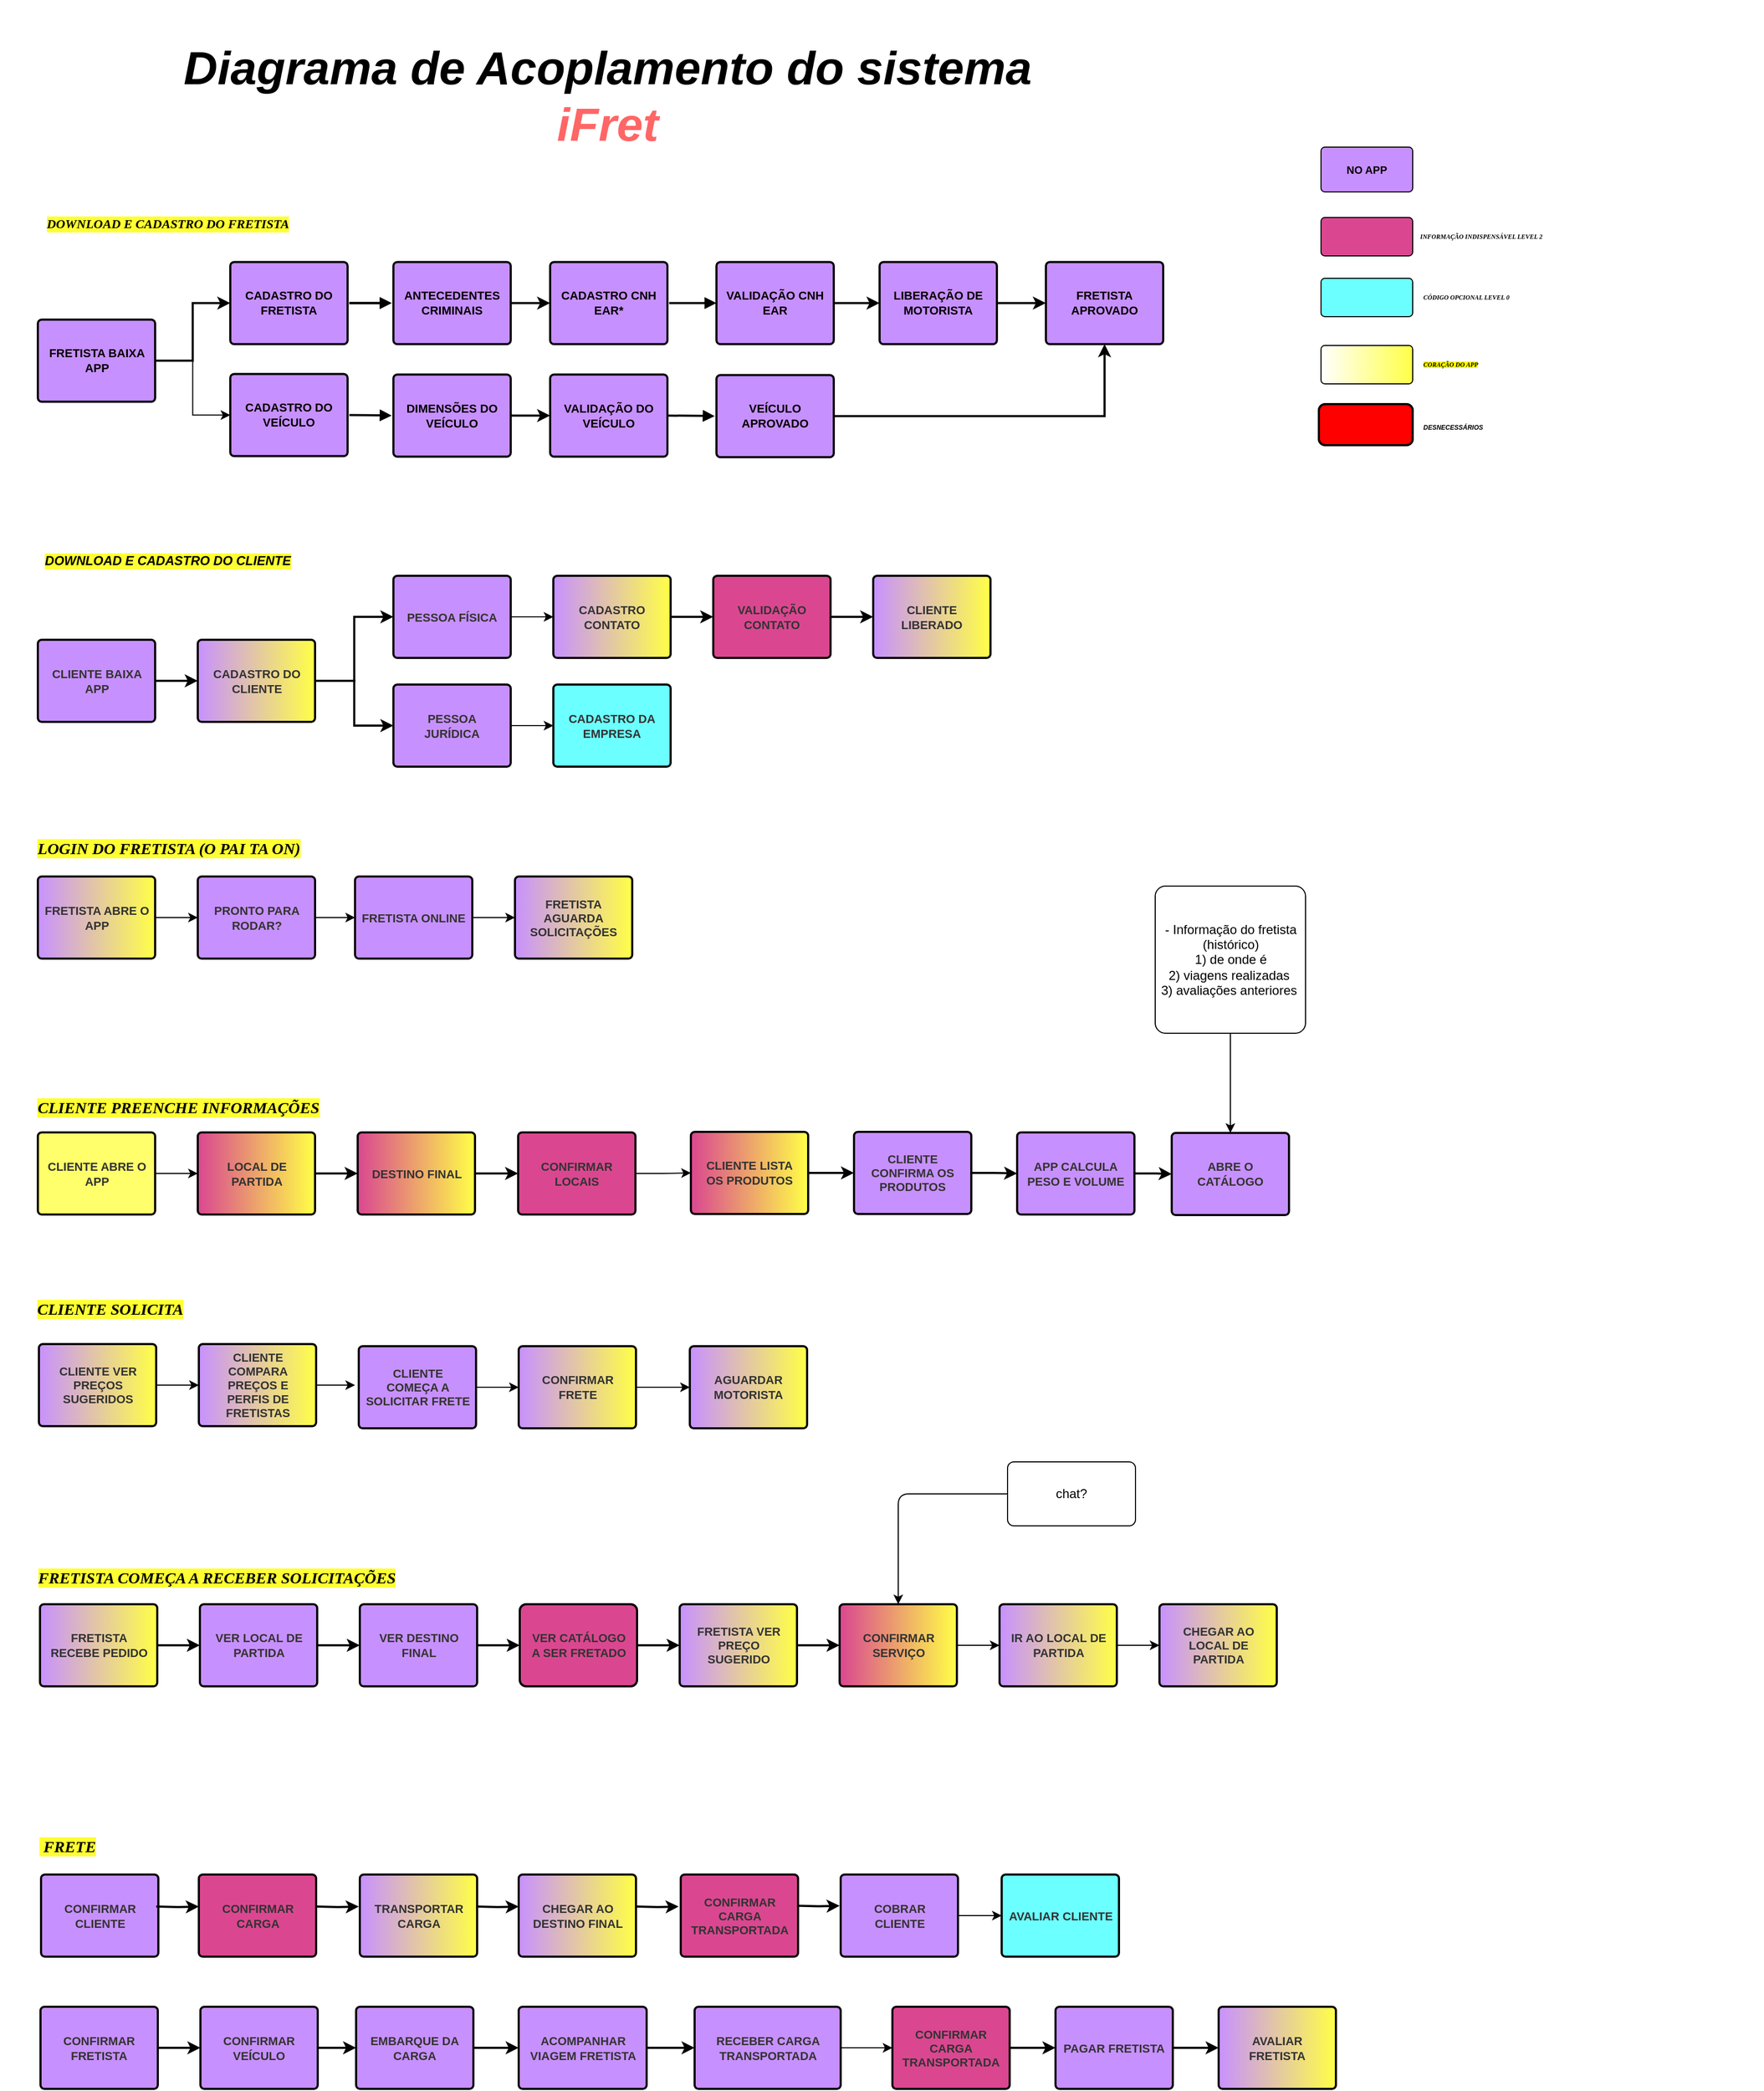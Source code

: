 <mxfile version="13.9.8" type="github">
  <diagram id="ZXrqioaMke-Y9P5PgKKp" name="Page-1">
    <mxGraphModel dx="738" dy="1536" grid="1" gridSize="9" guides="1" tooltips="1" connect="1" arrows="1" fold="1" page="1" pageScale="1" pageWidth="850" pageHeight="1100" background="none" math="0" shadow="0">
      <root>
        <mxCell id="0" />
        <mxCell id="1" parent="0" />
        <mxCell id="lydl9CK-ZkPdSqsnDGM0-2" value="&lt;font style=&quot;font-size: 44px&quot;&gt;&lt;span style=&quot;font-size: 44px&quot;&gt;Diagrama de Acoplamento do sistema &lt;br&gt;&lt;font color=&quot;#ff6666&quot;&gt;iFret&lt;/font&gt;&lt;/span&gt;&lt;/font&gt;" style="text;html=1;strokeColor=none;fillColor=none;align=center;verticalAlign=middle;whiteSpace=wrap;rounded=0;fontSize=44;fontStyle=3" parent="1" vertex="1">
          <mxGeometry x="195" y="-957" width="822" height="180" as="geometry" />
        </mxCell>
        <mxCell id="_9A46UjWHR56a_WUUn8J-1" value="" style="group" parent="1" vertex="1" connectable="0">
          <mxGeometry x="74" y="765" width="1233" height="227" as="geometry" />
        </mxCell>
        <UserObject label="CONFIRMAR CLIENTE" lucidchartObjectId="5~wK7thumvDX" id="q79SqbMXwKp4XREql4Sq-17">
          <mxCell style="html=1;whiteSpace=wrap;;whiteSpace=wrap;fontSize=11;fontColor=#333333;fontStyle=1;spacing=7;strokeOpacity=100;fillOpacity=72;absoluteArcSize=1;arcSize=7.2;fillColor=#B266FF;strokeWidth=2;align=center;rounded=1;" parent="_9A46UjWHR56a_WUUn8J-1" vertex="1" zOrder="64">
            <mxGeometry x="0.5" y="36" width="110" height="77" as="geometry" />
          </mxCell>
        </UserObject>
        <mxCell id="q79SqbMXwKp4XREql4Sq-18" style="edgeStyle=orthogonalEdgeStyle;orthogonalLoop=1;jettySize=auto;html=1;exitX=1;exitY=0.5;exitDx=0;exitDy=0;entryX=0;entryY=0.5;entryDx=0;entryDy=0;strokeWidth=2;fontSize=11;fillColor=#B266FF;curved=1;" parent="_9A46UjWHR56a_WUUn8J-1" edge="1">
          <mxGeometry relative="1" as="geometry">
            <mxPoint x="108.5" y="66.0" as="sourcePoint" />
            <mxPoint x="148.5" y="66.0" as="targetPoint" />
          </mxGeometry>
        </mxCell>
        <UserObject label="CONFIRMAR CARGA" lucidchartObjectId="5~wK7thumvDX" id="q79SqbMXwKp4XREql4Sq-19">
          <mxCell style="html=1;whiteSpace=wrap;;whiteSpace=wrap;fontSize=11;fontColor=#333333;fontStyle=1;spacing=7;strokeOpacity=100;fillOpacity=72;absoluteArcSize=1;arcSize=7.2;strokeWidth=2;align=center;rounded=1;fillColor=#CC0066;" parent="_9A46UjWHR56a_WUUn8J-1" vertex="1" zOrder="64">
            <mxGeometry x="148.5" y="36" width="110" height="77" as="geometry" />
          </mxCell>
        </UserObject>
        <mxCell id="q79SqbMXwKp4XREql4Sq-20" style="edgeStyle=orthogonalEdgeStyle;orthogonalLoop=1;jettySize=auto;html=1;exitX=1;exitY=0.5;exitDx=0;exitDy=0;entryX=0;entryY=0.5;entryDx=0;entryDy=0;strokeWidth=2;fontSize=11;fillColor=#B266FF;curved=1;" parent="_9A46UjWHR56a_WUUn8J-1" edge="1">
          <mxGeometry relative="1" as="geometry">
            <mxPoint x="258.5" y="66.0" as="sourcePoint" />
            <mxPoint x="298.5" y="66.0" as="targetPoint" />
          </mxGeometry>
        </mxCell>
        <UserObject label="TRANSPORTAR CARGA" lucidchartObjectId="5~wK7thumvDX" id="q79SqbMXwKp4XREql4Sq-21">
          <mxCell style="html=1;whiteSpace=wrap;;whiteSpace=wrap;fontSize=11;fontColor=#333333;fontStyle=1;spacing=7;strokeOpacity=100;fillOpacity=72;absoluteArcSize=1;arcSize=7.2;fillColor=#B266FF;strokeWidth=2;align=center;rounded=1;gradientDirection=east;gradientColor=#FFFF00;" parent="_9A46UjWHR56a_WUUn8J-1" vertex="1" zOrder="64">
            <mxGeometry x="299.5" y="36" width="110" height="77" as="geometry" />
          </mxCell>
        </UserObject>
        <mxCell id="q79SqbMXwKp4XREql4Sq-22" style="edgeStyle=orthogonalEdgeStyle;orthogonalLoop=1;jettySize=auto;html=1;exitX=1;exitY=0.5;exitDx=0;exitDy=0;entryX=0;entryY=0.5;entryDx=0;entryDy=0;strokeWidth=2;fontSize=11;fillColor=#B266FF;curved=1;" parent="_9A46UjWHR56a_WUUn8J-1" edge="1">
          <mxGeometry relative="1" as="geometry">
            <mxPoint x="408.5" y="66.0" as="sourcePoint" />
            <mxPoint x="448.5" y="66.0" as="targetPoint" />
          </mxGeometry>
        </mxCell>
        <UserObject label="CHEGAR AO DESTINO FINAL" lucidchartObjectId="5~wK7thumvDX" id="q79SqbMXwKp4XREql4Sq-23">
          <mxCell style="html=1;whiteSpace=wrap;;whiteSpace=wrap;fontSize=11;fontColor=#333333;fontStyle=1;spacing=7;strokeOpacity=100;fillOpacity=72;absoluteArcSize=1;arcSize=7.2;fillColor=#B266FF;strokeWidth=2;align=center;rounded=1;gradientDirection=east;gradientColor=#FFFF00;" parent="_9A46UjWHR56a_WUUn8J-1" vertex="1" zOrder="64">
            <mxGeometry x="448.5" y="36" width="110" height="77" as="geometry" />
          </mxCell>
        </UserObject>
        <mxCell id="q79SqbMXwKp4XREql4Sq-24" style="edgeStyle=orthogonalEdgeStyle;orthogonalLoop=1;jettySize=auto;html=1;exitX=1;exitY=0.5;exitDx=0;exitDy=0;entryX=0;entryY=0.5;entryDx=0;entryDy=0;strokeWidth=2;fontSize=11;fillColor=#B266FF;curved=1;" parent="_9A46UjWHR56a_WUUn8J-1" edge="1">
          <mxGeometry relative="1" as="geometry">
            <mxPoint x="558.5" y="66.0" as="sourcePoint" />
            <mxPoint x="598.5" y="66.0" as="targetPoint" />
          </mxGeometry>
        </mxCell>
        <UserObject label="CONFIRMAR CARGA TRANSPORTADA" lucidchartObjectId="5~wK7thumvDX" id="q79SqbMXwKp4XREql4Sq-25">
          <mxCell style="html=1;whiteSpace=wrap;;whiteSpace=wrap;fontSize=11;fontColor=#333333;fontStyle=1;spacing=7;strokeOpacity=100;fillOpacity=72;absoluteArcSize=1;arcSize=7.2;strokeWidth=2;align=center;rounded=1;fillColor=#CC0066;" parent="_9A46UjWHR56a_WUUn8J-1" vertex="1" zOrder="64">
            <mxGeometry x="600.5" y="36" width="110" height="77" as="geometry" />
          </mxCell>
        </UserObject>
        <mxCell id="LC3gS2kCTgs_xtCmDAWY-1" value="&lt;span&gt;&lt;font style=&quot;font-size: 15px&quot;&gt;&amp;nbsp;FRETE&lt;br&gt;&lt;/font&gt;&lt;/span&gt;" style="text;html=1;align=center;verticalAlign=middle;resizable=0;points=[];autosize=1;fontFamily=Times New Roman;fontStyle=3;labelBackgroundColor=#FFFF33;strokeWidth=2;" parent="_9A46UjWHR56a_WUUn8J-1" vertex="1">
          <mxGeometry x="-11" width="72" height="18" as="geometry" />
        </mxCell>
        <mxCell id="LC3gS2kCTgs_xtCmDAWY-2" style="edgeStyle=orthogonalEdgeStyle;orthogonalLoop=1;jettySize=auto;html=1;exitX=1;exitY=0.5;exitDx=0;exitDy=0;entryX=0;entryY=0.5;entryDx=0;entryDy=0;strokeWidth=2;fontSize=11;fillColor=#B266FF;curved=1;" parent="_9A46UjWHR56a_WUUn8J-1" edge="1">
          <mxGeometry relative="1" as="geometry">
            <mxPoint x="709.5" y="65.29" as="sourcePoint" />
            <mxPoint x="749.5" y="65.29" as="targetPoint" />
          </mxGeometry>
        </mxCell>
        <mxCell id="r3LLLDUIKtX1h_sw6sCI-16" style="edgeStyle=orthogonalEdgeStyle;rounded=0;orthogonalLoop=1;jettySize=auto;html=1;exitX=1;exitY=0.5;exitDx=0;exitDy=0;entryX=0;entryY=0.5;entryDx=0;entryDy=0;fontSize=11;" edge="1" parent="_9A46UjWHR56a_WUUn8J-1" source="LC3gS2kCTgs_xtCmDAWY-3" target="LC3gS2kCTgs_xtCmDAWY-18">
          <mxGeometry relative="1" as="geometry" />
        </mxCell>
        <UserObject label="COBRAR CLIENTE" lucidchartObjectId="5~wK7thumvDX" id="LC3gS2kCTgs_xtCmDAWY-3">
          <mxCell style="html=1;whiteSpace=wrap;;whiteSpace=wrap;fontSize=11;fontColor=#333333;fontStyle=1;spacing=7;strokeOpacity=100;fillOpacity=72;absoluteArcSize=1;arcSize=7.2;fillColor=#B266FF;strokeWidth=2;align=center;rounded=1;" parent="_9A46UjWHR56a_WUUn8J-1" vertex="1" zOrder="64">
            <mxGeometry x="750.5" y="36" width="110" height="77" as="geometry" />
          </mxCell>
        </UserObject>
        <UserObject label="CONFIRMAR VEÍCULO" lucidchartObjectId="d~wKO_Ew.pH2" id="LC3gS2kCTgs_xtCmDAWY-5">
          <mxCell style="html=1;whiteSpace=wrap;;whiteSpace=wrap;fontSize=11;fontColor=#333333;fontStyle=1;spacing=7;strokeOpacity=100;fillOpacity=72;absoluteArcSize=1;arcSize=7.2;fillColor=#B266FF;strokeWidth=2;rounded=1;" parent="_9A46UjWHR56a_WUUn8J-1" vertex="1" zOrder="61">
            <mxGeometry x="150" y="160" width="110" height="77" as="geometry" />
          </mxCell>
        </UserObject>
        <UserObject label="EMBARQUE DA CARGA" lucidchartObjectId="5~wK7thumvDX" id="LC3gS2kCTgs_xtCmDAWY-6">
          <mxCell style="html=1;whiteSpace=wrap;;whiteSpace=wrap;fontSize=11;fontColor=#333333;fontStyle=1;spacing=7;strokeOpacity=100;fillOpacity=72;absoluteArcSize=1;arcSize=7.2;fillColor=#B266FF;strokeWidth=2;rounded=1;" parent="_9A46UjWHR56a_WUUn8J-1" vertex="1" zOrder="64">
            <mxGeometry x="296" y="160" width="110" height="77" as="geometry" />
          </mxCell>
        </UserObject>
        <mxCell id="LC3gS2kCTgs_xtCmDAWY-4" style="edgeStyle=orthogonalEdgeStyle;orthogonalLoop=1;jettySize=auto;html=1;exitX=1;exitY=0.5;exitDx=0;exitDy=0;entryX=0;entryY=0.5;entryDx=0;entryDy=0;strokeWidth=2;fontSize=11;fillColor=#B266FF;curved=1;" parent="_9A46UjWHR56a_WUUn8J-1" source="LC3gS2kCTgs_xtCmDAWY-5" target="LC3gS2kCTgs_xtCmDAWY-6" edge="1">
          <mxGeometry relative="1" as="geometry" />
        </mxCell>
        <mxCell id="LC3gS2kCTgs_xtCmDAWY-7" style="edgeStyle=orthogonalEdgeStyle;orthogonalLoop=1;jettySize=auto;html=1;exitX=1;exitY=0.5;exitDx=0;exitDy=0;entryX=0;entryY=0.5;entryDx=0;entryDy=0;curved=1;strokeWidth=2;fontSize=11;" parent="_9A46UjWHR56a_WUUn8J-1" source="LC3gS2kCTgs_xtCmDAWY-8" target="LC3gS2kCTgs_xtCmDAWY-5" edge="1">
          <mxGeometry relative="1" as="geometry" />
        </mxCell>
        <UserObject label="CONFIRMAR FRETISTA" lucidchartObjectId="5~wK7thumvDX" id="LC3gS2kCTgs_xtCmDAWY-8">
          <mxCell style="html=1;whiteSpace=wrap;;whiteSpace=wrap;fontSize=11;fontColor=#333333;fontStyle=1;spacing=7;strokeOpacity=100;fillOpacity=72;absoluteArcSize=1;arcSize=7.2;fillColor=#B266FF;strokeWidth=2;rounded=1;gradientDirection=east;" parent="_9A46UjWHR56a_WUUn8J-1" vertex="1" zOrder="64">
            <mxGeometry y="160" width="110" height="77" as="geometry" />
          </mxCell>
        </UserObject>
        <UserObject label="ACOMPANHAR VIAGEM FRETISTA" lucidchartObjectId="d~wKO_Ew.pH2" id="LC3gS2kCTgs_xtCmDAWY-10">
          <mxCell style="html=1;whiteSpace=wrap;;whiteSpace=wrap;fontSize=11;fontColor=#333333;fontStyle=1;spacing=7;strokeOpacity=100;fillOpacity=72;absoluteArcSize=1;arcSize=7.2;fillColor=#B266FF;strokeWidth=2;rounded=1;" parent="_9A46UjWHR56a_WUUn8J-1" vertex="1" zOrder="61">
            <mxGeometry x="448.5" y="160" width="120" height="77" as="geometry" />
          </mxCell>
        </UserObject>
        <mxCell id="EiOqhJgpfhrRnLZbss4f-4" value="" style="edgeStyle=orthogonalEdgeStyle;rounded=0;orthogonalLoop=1;jettySize=auto;html=1;strokeColor=#000000;strokeWidth=2;fontSize=11;" parent="_9A46UjWHR56a_WUUn8J-1" source="LC3gS2kCTgs_xtCmDAWY-6" target="LC3gS2kCTgs_xtCmDAWY-10" edge="1">
          <mxGeometry relative="1" as="geometry" />
        </mxCell>
        <mxCell id="VlEH_Ozh7a5a1OLnvY-m-17" style="edgeStyle=orthogonalEdgeStyle;rounded=0;orthogonalLoop=1;jettySize=auto;html=1;entryX=0;entryY=0.5;entryDx=0;entryDy=0;fontSize=11;" parent="_9A46UjWHR56a_WUUn8J-1" source="LC3gS2kCTgs_xtCmDAWY-11" target="LC3gS2kCTgs_xtCmDAWY-19" edge="1">
          <mxGeometry relative="1" as="geometry" />
        </mxCell>
        <UserObject label="RECEBER CARGA TRANSPORTADA" lucidchartObjectId="5~wK7thumvDX" id="LC3gS2kCTgs_xtCmDAWY-11">
          <mxCell style="html=1;whiteSpace=wrap;;whiteSpace=wrap;fontSize=11;fontColor=#333333;fontStyle=1;spacing=7;strokeOpacity=100;fillOpacity=72;absoluteArcSize=1;arcSize=7.2;fillColor=#B266FF;strokeWidth=2;rounded=1;" parent="_9A46UjWHR56a_WUUn8J-1" vertex="1" zOrder="64">
            <mxGeometry x="613.5" y="160" width="137" height="77" as="geometry" />
          </mxCell>
        </UserObject>
        <mxCell id="LC3gS2kCTgs_xtCmDAWY-9" style="edgeStyle=orthogonalEdgeStyle;orthogonalLoop=1;jettySize=auto;html=1;exitX=1;exitY=0.5;exitDx=0;exitDy=0;entryX=0;entryY=0.5;entryDx=0;entryDy=0;strokeWidth=2;fontSize=11;fillColor=#B266FF;curved=1;" parent="_9A46UjWHR56a_WUUn8J-1" source="LC3gS2kCTgs_xtCmDAWY-10" target="LC3gS2kCTgs_xtCmDAWY-11" edge="1">
          <mxGeometry relative="1" as="geometry" />
        </mxCell>
        <UserObject label="PAGAR FRETISTA" lucidchartObjectId="5~wK7thumvDX" id="LC3gS2kCTgs_xtCmDAWY-14">
          <mxCell style="html=1;whiteSpace=wrap;;whiteSpace=wrap;fontSize=11;fontColor=#333333;fontStyle=1;spacing=7;strokeOpacity=100;fillOpacity=72;absoluteArcSize=1;arcSize=7.2;fillColor=#B266FF;strokeWidth=2;rounded=1;" parent="_9A46UjWHR56a_WUUn8J-1" vertex="1" zOrder="64">
            <mxGeometry x="952" y="160" width="110" height="77" as="geometry" />
          </mxCell>
        </UserObject>
        <mxCell id="LC3gS2kCTgs_xtCmDAWY-15" style="edgeStyle=orthogonalEdgeStyle;orthogonalLoop=1;jettySize=auto;html=1;exitX=1;exitY=0.5;exitDx=0;exitDy=0;entryX=0;entryY=0.5;entryDx=0;entryDy=0;strokeWidth=2;fontSize=11;fillColor=#B266FF;curved=1;" parent="_9A46UjWHR56a_WUUn8J-1" source="LC3gS2kCTgs_xtCmDAWY-14" target="LC3gS2kCTgs_xtCmDAWY-16" edge="1">
          <mxGeometry relative="1" as="geometry">
            <mxPoint x="1089.5" y="190" as="sourcePoint" />
          </mxGeometry>
        </mxCell>
        <UserObject label="AVALIAR FRETISTA" lucidchartObjectId="5~wK7thumvDX" id="LC3gS2kCTgs_xtCmDAWY-16">
          <mxCell style="html=1;whiteSpace=wrap;;whiteSpace=wrap;fontSize=11;fontColor=#333333;fontStyle=1;spacing=7;strokeOpacity=100;fillOpacity=72;absoluteArcSize=1;arcSize=7.2;fillColor=#B266FF;strokeWidth=2;rounded=1;gradientDirection=east;gradientColor=#FFFF00;" parent="_9A46UjWHR56a_WUUn8J-1" vertex="1" zOrder="64">
            <mxGeometry x="1105" y="160" width="110" height="77" as="geometry" />
          </mxCell>
        </UserObject>
        <UserObject label="AVALIAR CLIENTE" lucidchartObjectId="5~wK7thumvDX" id="LC3gS2kCTgs_xtCmDAWY-18">
          <mxCell style="html=1;whiteSpace=wrap;;whiteSpace=wrap;fontSize=11;fontColor=#333333;fontStyle=1;spacing=7;strokeOpacity=100;fillOpacity=72;absoluteArcSize=1;arcSize=7.2;strokeWidth=2;rounded=1;fillColor=#33FFFF;" parent="_9A46UjWHR56a_WUUn8J-1" vertex="1" zOrder="64">
            <mxGeometry x="901.5" y="36" width="110" height="77" as="geometry" />
          </mxCell>
        </UserObject>
        <UserObject label="CONFIRMAR CARGA TRANSPORTADA" lucidchartObjectId="5~wK7thumvDX" id="LC3gS2kCTgs_xtCmDAWY-19">
          <mxCell style="html=1;whiteSpace=wrap;;whiteSpace=wrap;fontSize=11;fontColor=#333333;fontStyle=1;spacing=7;strokeOpacity=100;fillOpacity=72;absoluteArcSize=1;arcSize=7.2;strokeWidth=2;align=center;rounded=1;fillColor=#CC0066;" parent="_9A46UjWHR56a_WUUn8J-1" vertex="1" zOrder="64">
            <mxGeometry x="799" y="160" width="110" height="77" as="geometry" />
          </mxCell>
        </UserObject>
        <mxCell id="LC3gS2kCTgs_xtCmDAWY-13" style="edgeStyle=orthogonalEdgeStyle;orthogonalLoop=1;jettySize=auto;html=1;exitX=1;exitY=0.5;exitDx=0;exitDy=0;entryX=0;entryY=0.5;entryDx=0;entryDy=0;strokeWidth=2;fontSize=11;fillColor=#B266FF;curved=1;" parent="_9A46UjWHR56a_WUUn8J-1" source="LC3gS2kCTgs_xtCmDAWY-19" target="LC3gS2kCTgs_xtCmDAWY-14" edge="1">
          <mxGeometry relative="1" as="geometry">
            <mxPoint x="755" y="190" as="sourcePoint" />
          </mxGeometry>
        </mxCell>
        <mxCell id="_9A46UjWHR56a_WUUn8J-2" value="" style="group;rounded=0;" parent="1" vertex="1" connectable="0">
          <mxGeometry x="73.5" y="414" width="1311.5" height="257" as="geometry" />
        </mxCell>
        <UserObject label="VER LOCAL DE PARTIDA" lucidchartObjectId="d~wKO_Ew.pH2" id="q79SqbMXwKp4XREql4Sq-6">
          <mxCell style="html=1;whiteSpace=wrap;;whiteSpace=wrap;fontSize=11;fontColor=#333333;fontStyle=1;spacing=7;strokeOpacity=100;fillOpacity=72;absoluteArcSize=1;arcSize=7.2;fillColor=#B266FF;strokeWidth=2;rounded=1;" parent="_9A46UjWHR56a_WUUn8J-2" vertex="1" zOrder="61">
            <mxGeometry x="150" y="133.5" width="110" height="77" as="geometry" />
          </mxCell>
        </UserObject>
        <UserObject label="VER DESTINO FINAL" lucidchartObjectId="5~wK7thumvDX" id="q79SqbMXwKp4XREql4Sq-8">
          <mxCell style="html=1;whiteSpace=wrap;;whiteSpace=wrap;fontSize=11;fontColor=#333333;fontStyle=1;spacing=7;strokeOpacity=100;fillOpacity=72;absoluteArcSize=1;arcSize=7.2;fillColor=#B266FF;strokeWidth=2;rounded=1;" parent="_9A46UjWHR56a_WUUn8J-2" vertex="1" zOrder="64">
            <mxGeometry x="300" y="133.5" width="110" height="77" as="geometry" />
          </mxCell>
        </UserObject>
        <mxCell id="q79SqbMXwKp4XREql4Sq-5" style="edgeStyle=orthogonalEdgeStyle;orthogonalLoop=1;jettySize=auto;html=1;exitX=1;exitY=0.5;exitDx=0;exitDy=0;entryX=0;entryY=0.5;entryDx=0;entryDy=0;strokeWidth=2;fontSize=11;fillColor=#B266FF;curved=1;" parent="_9A46UjWHR56a_WUUn8J-2" source="q79SqbMXwKp4XREql4Sq-6" target="q79SqbMXwKp4XREql4Sq-8" edge="1">
          <mxGeometry relative="1" as="geometry" />
        </mxCell>
        <UserObject label="FRETISTA VER PREÇO SUGERIDO" lucidchartObjectId="d~wKO_Ew.pH2" id="q79SqbMXwKp4XREql4Sq-10">
          <mxCell style="html=1;whiteSpace=wrap;;whiteSpace=wrap;fontSize=11;fontColor=#333333;fontStyle=1;spacing=7;strokeOpacity=100;fillOpacity=72;absoluteArcSize=1;arcSize=7.2;fillColor=#B266FF;strokeWidth=2;rounded=1;gradientDirection=east;gradientColor=#FFFF00;" parent="_9A46UjWHR56a_WUUn8J-2" vertex="1" zOrder="61">
            <mxGeometry x="600" y="133.5" width="110" height="77" as="geometry" />
          </mxCell>
        </UserObject>
        <mxCell id="r3LLLDUIKtX1h_sw6sCI-14" style="edgeStyle=orthogonalEdgeStyle;rounded=0;orthogonalLoop=1;jettySize=auto;html=1;exitX=1;exitY=0.5;exitDx=0;exitDy=0;entryX=0;entryY=0.5;entryDx=0;entryDy=0;fontSize=11;" edge="1" parent="_9A46UjWHR56a_WUUn8J-2" source="q79SqbMXwKp4XREql4Sq-11" target="q79SqbMXwKp4XREql4Sq-13">
          <mxGeometry relative="1" as="geometry" />
        </mxCell>
        <UserObject label="CONFIRMAR SERVIÇO" lucidchartObjectId="5~wK7thumvDX" id="q79SqbMXwKp4XREql4Sq-11">
          <mxCell style="html=1;whiteSpace=wrap;;whiteSpace=wrap;fontSize=11;fontColor=#333333;fontStyle=1;spacing=7;strokeOpacity=100;fillOpacity=72;absoluteArcSize=1;arcSize=7.2;strokeWidth=2;align=center;rounded=1;fillColor=#CC0066;gradientDirection=east;gradientColor=#FFFF00;" parent="_9A46UjWHR56a_WUUn8J-2" vertex="1" zOrder="64">
            <mxGeometry x="750" y="133.5" width="110" height="77" as="geometry" />
          </mxCell>
        </UserObject>
        <mxCell id="q79SqbMXwKp4XREql4Sq-9" style="edgeStyle=orthogonalEdgeStyle;orthogonalLoop=1;jettySize=auto;html=1;exitX=1;exitY=0.5;exitDx=0;exitDy=0;entryX=0;entryY=0.5;entryDx=0;entryDy=0;strokeWidth=2;fontSize=11;fillColor=#B266FF;curved=1;" parent="_9A46UjWHR56a_WUUn8J-2" source="q79SqbMXwKp4XREql4Sq-10" target="q79SqbMXwKp4XREql4Sq-11" edge="1">
          <mxGeometry relative="1" as="geometry" />
        </mxCell>
        <mxCell id="r3LLLDUIKtX1h_sw6sCI-15" style="edgeStyle=orthogonalEdgeStyle;rounded=0;orthogonalLoop=1;jettySize=auto;html=1;exitX=1;exitY=0.5;exitDx=0;exitDy=0;entryX=0;entryY=0.5;entryDx=0;entryDy=0;fontSize=11;" edge="1" parent="_9A46UjWHR56a_WUUn8J-2" source="q79SqbMXwKp4XREql4Sq-13" target="q79SqbMXwKp4XREql4Sq-46">
          <mxGeometry relative="1" as="geometry" />
        </mxCell>
        <UserObject label="IR AO LOCAL DE PARTIDA" lucidchartObjectId="5~wK7thumvDX" id="q79SqbMXwKp4XREql4Sq-13">
          <mxCell style="html=1;whiteSpace=wrap;;whiteSpace=wrap;fontSize=11;fontColor=#333333;fontStyle=1;spacing=7;strokeOpacity=100;fillOpacity=72;absoluteArcSize=1;arcSize=7.2;strokeWidth=2;align=center;rounded=1;fillColor=#B266FF;gradientDirection=east;gradientColor=#FFFF00;" parent="_9A46UjWHR56a_WUUn8J-2" vertex="1" zOrder="64">
            <mxGeometry x="900" y="133.5" width="110" height="77" as="geometry" />
          </mxCell>
        </UserObject>
        <mxCell id="q79SqbMXwKp4XREql4Sq-16" style="edgeStyle=orthogonalEdgeStyle;orthogonalLoop=1;jettySize=auto;html=1;exitX=1;exitY=0.5;exitDx=0;exitDy=0;entryX=0;entryY=0.5;entryDx=0;entryDy=0;curved=1;strokeWidth=2;fontSize=11;" parent="_9A46UjWHR56a_WUUn8J-2" source="q79SqbMXwKp4XREql4Sq-15" target="q79SqbMXwKp4XREql4Sq-6" edge="1">
          <mxGeometry relative="1" as="geometry" />
        </mxCell>
        <UserObject label="FRETISTA RECEBE PEDIDO" lucidchartObjectId="5~wK7thumvDX" id="q79SqbMXwKp4XREql4Sq-15">
          <mxCell style="html=1;whiteSpace=wrap;;whiteSpace=wrap;fontSize=11;fontColor=#333333;fontStyle=1;spacing=7;strokeOpacity=100;fillOpacity=72;absoluteArcSize=1;arcSize=7.2;fillColor=#B266FF;strokeWidth=2;rounded=1;gradientDirection=east;gradientColor=#FFFF00;" parent="_9A46UjWHR56a_WUUn8J-2" vertex="1" zOrder="64">
            <mxGeometry y="133.5" width="110" height="77" as="geometry" />
          </mxCell>
        </UserObject>
        <UserObject label="VER CATÁLOGO A SER FRETADO" lucidchartObjectId="d~wKO_Ew.pH2" id="q79SqbMXwKp4XREql4Sq-29">
          <mxCell style="html=1;whiteSpace=wrap;;whiteSpace=wrap;fontSize=11;fontColor=#333333;fontStyle=1;spacing=7;strokeOpacity=100;fillOpacity=72;absoluteArcSize=1;arcSize=12;strokeWidth=2;rounded=1;fillColor=#CC0066;" parent="_9A46UjWHR56a_WUUn8J-2" vertex="1" zOrder="61">
            <mxGeometry x="450" y="133.5" width="110" height="77" as="geometry" />
          </mxCell>
        </UserObject>
        <mxCell id="q79SqbMXwKp4XREql4Sq-7" style="edgeStyle=orthogonalEdgeStyle;orthogonalLoop=1;jettySize=auto;html=1;exitX=1;exitY=0.5;exitDx=0;exitDy=0;entryX=0;entryY=0.5;entryDx=0;entryDy=0;strokeWidth=2;fontSize=11;fillColor=#B266FF;curved=1;" parent="_9A46UjWHR56a_WUUn8J-2" source="q79SqbMXwKp4XREql4Sq-29" target="q79SqbMXwKp4XREql4Sq-10" edge="1">
          <mxGeometry relative="1" as="geometry" />
        </mxCell>
        <mxCell id="q79SqbMXwKp4XREql4Sq-30" style="edgeStyle=orthogonalEdgeStyle;orthogonalLoop=1;jettySize=auto;html=1;exitX=1;exitY=0.5;exitDx=0;exitDy=0;entryX=0;entryY=0.5;entryDx=0;entryDy=0;strokeWidth=2;fontSize=3;fillColor=#B266FF;curved=1;" parent="_9A46UjWHR56a_WUUn8J-2" source="q79SqbMXwKp4XREql4Sq-8" target="q79SqbMXwKp4XREql4Sq-29" edge="1">
          <mxGeometry relative="1" as="geometry">
            <mxPoint x="410" y="163.5" as="sourcePoint" />
            <mxPoint x="600" y="163.5" as="targetPoint" />
          </mxGeometry>
        </mxCell>
        <UserObject label="CHEGAR AO LOCAL DE PARTIDA" lucidchartObjectId="5~wK7thumvDX" id="q79SqbMXwKp4XREql4Sq-46">
          <mxCell style="html=1;whiteSpace=wrap;;whiteSpace=wrap;fontSize=11;fontColor=#333333;fontStyle=1;spacing=7;strokeOpacity=100;fillOpacity=72;absoluteArcSize=1;arcSize=7.2;strokeWidth=2;align=center;rounded=1;fillColor=#B266FF;gradientDirection=east;gradientColor=#FFFF00;" parent="_9A46UjWHR56a_WUUn8J-2" vertex="1" zOrder="64">
            <mxGeometry x="1050" y="133.5" width="110" height="77" as="geometry" />
          </mxCell>
        </UserObject>
        <mxCell id="VlEH_Ozh7a5a1OLnvY-m-8" value="&lt;span style=&quot;font-size: 15px&quot;&gt;FRETISTA COMEÇA A RECEBER SOLICITAÇÕES&lt;/span&gt;" style="text;html=1;align=center;verticalAlign=middle;resizable=0;points=[];autosize=1;fontFamily=Times New Roman;fontStyle=3;labelBackgroundColor=#FFFF33;strokeWidth=2;" parent="_9A46UjWHR56a_WUUn8J-2" vertex="1">
          <mxGeometry x="-10.5" y="99" width="351" height="18" as="geometry" />
        </mxCell>
        <mxCell id="5zUM4UfGwmeXMXti6Oat-2" style="edgeStyle=orthogonalEdgeStyle;rounded=1;orthogonalLoop=1;jettySize=auto;html=1;exitX=0;exitY=0.5;exitDx=0;exitDy=0;entryX=0.5;entryY=0;entryDx=0;entryDy=0;" parent="_9A46UjWHR56a_WUUn8J-2" source="5zUM4UfGwmeXMXti6Oat-1" target="q79SqbMXwKp4XREql4Sq-11" edge="1">
          <mxGeometry relative="1" as="geometry" />
        </mxCell>
        <mxCell id="5zUM4UfGwmeXMXti6Oat-1" value="chat?" style="rounded=1;whiteSpace=wrap;html=1;arcSize=10;" parent="_9A46UjWHR56a_WUUn8J-2" vertex="1">
          <mxGeometry x="907.5" width="120" height="60" as="geometry" />
        </mxCell>
        <mxCell id="_9A46UjWHR56a_WUUn8J-3" value="" style="group" parent="1" vertex="1" connectable="0">
          <mxGeometry x="71.5" y="-75" width="1014.5" height="248" as="geometry" />
        </mxCell>
        <mxCell id="VlEH_Ozh7a5a1OLnvY-m-6" style="edgeStyle=orthogonalEdgeStyle;rounded=0;orthogonalLoop=1;jettySize=auto;html=1;exitX=1;exitY=0.5;exitDx=0;exitDy=0;entryX=0;entryY=0.5;entryDx=0;entryDy=0;fontSize=11;" parent="_9A46UjWHR56a_WUUn8J-3" source="2FagUGivekg9gJh4EhXs-40" target="2FagUGivekg9gJh4EhXs-68" edge="1">
          <mxGeometry relative="1" as="geometry" />
        </mxCell>
        <UserObject label="CLIENTE ABRE O APP" lucidchartObjectId="d~wKO_Ew.pH2" id="2FagUGivekg9gJh4EhXs-40">
          <mxCell style="html=1;whiteSpace=wrap;;whiteSpace=wrap;fontSize=11;fontColor=#333333;fontStyle=1;spacing=7;strokeOpacity=100;fillOpacity=72;absoluteArcSize=1;arcSize=7.2;strokeWidth=2;rounded=1;gradientDirection=east;fillColor=#FFFF33;" parent="_9A46UjWHR56a_WUUn8J-3" vertex="1" zOrder="61">
            <mxGeometry y="180" width="110" height="77" as="geometry" />
          </mxCell>
        </UserObject>
        <UserObject label="ABRE O CATÁLOGO" lucidchartObjectId="5~wK7thumvDX" id="2FagUGivekg9gJh4EhXs-42">
          <mxCell style="html=1;whiteSpace=wrap;;whiteSpace=wrap;fontSize=11;fontColor=#333333;fontStyle=1;spacing=7;strokeOpacity=100;fillOpacity=72;absoluteArcSize=1;arcSize=7.2;fillColor=#B266FF;strokeWidth=2;rounded=1;" parent="_9A46UjWHR56a_WUUn8J-3" vertex="1" zOrder="64">
            <mxGeometry x="1063.5" y="180.5" width="110" height="77" as="geometry" />
          </mxCell>
        </UserObject>
        <UserObject label="CLIENTE LISTA OS PRODUTOS" lucidchartObjectId="d~wKO_Ew.pH2" id="2FagUGivekg9gJh4EhXs-44">
          <mxCell style="html=1;whiteSpace=wrap;;whiteSpace=wrap;fontSize=11;fontColor=#333333;fontStyle=1;spacing=7;strokeOpacity=100;fillOpacity=72;absoluteArcSize=1;arcSize=7.2;strokeWidth=2;rounded=1;fillColor=#CC0066;gradientDirection=east;gradientColor=#FFFF00;" parent="_9A46UjWHR56a_WUUn8J-3" vertex="1" zOrder="61">
            <mxGeometry x="612.5" y="179.5" width="110" height="77" as="geometry" />
          </mxCell>
        </UserObject>
        <UserObject label="&lt;span style=&quot;font-size: 11px;&quot;&gt;CLIENTE CONFIRMA OS PRODUTOS&lt;/span&gt;" lucidchartObjectId="5~wK7thumvDX" id="lydl9CK-ZkPdSqsnDGM0-40">
          <mxCell style="html=1;whiteSpace=wrap;;whiteSpace=wrap;fontSize=11;fontColor=#333333;fontStyle=1;spacing=7;strokeOpacity=100;fillOpacity=72;absoluteArcSize=1;arcSize=7.2;fillColor=#B266FF;strokeWidth=2;rounded=1;" parent="_9A46UjWHR56a_WUUn8J-3" vertex="1" zOrder="64">
            <mxGeometry x="765.5" y="179.5" width="110" height="77" as="geometry" />
          </mxCell>
        </UserObject>
        <mxCell id="lydl9CK-ZkPdSqsnDGM0-43" style="edgeStyle=orthogonalEdgeStyle;rounded=0;orthogonalLoop=1;jettySize=auto;html=1;entryX=0;entryY=0.5;entryDx=0;entryDy=0;strokeWidth=2;fontSize=11;" parent="_9A46UjWHR56a_WUUn8J-3" source="2FagUGivekg9gJh4EhXs-44" target="lydl9CK-ZkPdSqsnDGM0-40" edge="1">
          <mxGeometry relative="1" as="geometry" />
        </mxCell>
        <mxCell id="lydl9CK-ZkPdSqsnDGM0-45" style="edgeStyle=orthogonalEdgeStyle;rounded=0;orthogonalLoop=1;jettySize=auto;html=1;entryX=0;entryY=0.5;entryDx=0;entryDy=0;strokeWidth=2;fontSize=11;" parent="_9A46UjWHR56a_WUUn8J-3" source="lydl9CK-ZkPdSqsnDGM0-41" target="2FagUGivekg9gJh4EhXs-42" edge="1">
          <mxGeometry relative="1" as="geometry" />
        </mxCell>
        <UserObject label="APP CALCULA PESO E VOLUME" lucidchartObjectId="5~wK7thumvDX" id="lydl9CK-ZkPdSqsnDGM0-41">
          <mxCell style="html=1;whiteSpace=wrap;;whiteSpace=wrap;fontSize=11;fontColor=#333333;fontStyle=1;spacing=7;strokeOpacity=100;fillOpacity=72;absoluteArcSize=1;arcSize=7.2;fillColor=#B266FF;strokeWidth=2;rounded=1;" parent="_9A46UjWHR56a_WUUn8J-3" vertex="1" zOrder="64">
            <mxGeometry x="918.5" y="180" width="110" height="77" as="geometry" />
          </mxCell>
        </UserObject>
        <mxCell id="lydl9CK-ZkPdSqsnDGM0-44" style="edgeStyle=orthogonalEdgeStyle;rounded=0;orthogonalLoop=1;jettySize=auto;html=1;entryX=0;entryY=0.5;entryDx=0;entryDy=0;strokeWidth=2;fontSize=11;" parent="_9A46UjWHR56a_WUUn8J-3" source="lydl9CK-ZkPdSqsnDGM0-40" target="lydl9CK-ZkPdSqsnDGM0-41" edge="1">
          <mxGeometry relative="1" as="geometry" />
        </mxCell>
        <mxCell id="VlEH_Ozh7a5a1OLnvY-m-3" value="&lt;span style=&quot;font-size: 15px&quot;&gt;CLIENTE PREENCHE INFORMAÇÕES&lt;/span&gt;" style="text;html=1;align=center;verticalAlign=middle;resizable=0;points=[];autosize=1;fontFamily=Times New Roman;fontStyle=3;labelBackgroundColor=#FFFF33;strokeWidth=2;" parent="_9A46UjWHR56a_WUUn8J-3" vertex="1">
          <mxGeometry x="-8.5" y="147" width="279" height="18" as="geometry" />
        </mxCell>
        <UserObject label="LOCAL DE PARTIDA" lucidchartObjectId="d~wKO_Ew.pH2" id="2FagUGivekg9gJh4EhXs-68">
          <mxCell style="html=1;whiteSpace=wrap;;whiteSpace=wrap;fontSize=11;fontColor=#333333;fontStyle=1;spacing=7;strokeOpacity=100;fillOpacity=72;absoluteArcSize=1;arcSize=7.2;strokeWidth=2;rounded=1;fillColor=#CC0066;gradientDirection=east;gradientColor=#FFFF00;" parent="_9A46UjWHR56a_WUUn8J-3" vertex="1" zOrder="61">
            <mxGeometry x="150" y="180" width="110" height="77" as="geometry" />
          </mxCell>
        </UserObject>
        <UserObject label="DESTINO FINAL" lucidchartObjectId="5~wK7thumvDX" id="2FagUGivekg9gJh4EhXs-70">
          <mxCell style="html=1;whiteSpace=wrap;;whiteSpace=wrap;fontSize=11;fontColor=#333333;fontStyle=1;spacing=7;strokeOpacity=100;fillOpacity=72;absoluteArcSize=1;arcSize=7.2;strokeWidth=2;rounded=1;fillColor=#CC0066;gradientDirection=east;gradientColor=#FFFF00;" parent="_9A46UjWHR56a_WUUn8J-3" vertex="1" zOrder="64">
            <mxGeometry x="300" y="180" width="110" height="77" as="geometry" />
          </mxCell>
        </UserObject>
        <mxCell id="2FagUGivekg9gJh4EhXs-67" style="edgeStyle=orthogonalEdgeStyle;orthogonalLoop=1;jettySize=auto;html=1;exitX=1;exitY=0.5;exitDx=0;exitDy=0;entryX=0;entryY=0.5;entryDx=0;entryDy=0;strokeWidth=2;fontSize=11;fillColor=#B266FF;curved=1;" parent="_9A46UjWHR56a_WUUn8J-3" source="2FagUGivekg9gJh4EhXs-68" target="2FagUGivekg9gJh4EhXs-70" edge="1">
          <mxGeometry relative="1" as="geometry" />
        </mxCell>
        <mxCell id="VlEH_Ozh7a5a1OLnvY-m-7" style="edgeStyle=orthogonalEdgeStyle;rounded=0;orthogonalLoop=1;jettySize=auto;html=1;exitX=1;exitY=0.5;exitDx=0;exitDy=0;entryX=0;entryY=0.5;entryDx=0;entryDy=0;fontSize=11;" parent="_9A46UjWHR56a_WUUn8J-3" source="q79SqbMXwKp4XREql4Sq-31" target="2FagUGivekg9gJh4EhXs-44" edge="1">
          <mxGeometry relative="1" as="geometry" />
        </mxCell>
        <UserObject label="CONFIRMAR LOCAIS" lucidchartObjectId="d~wKO_Ew.pH2" id="q79SqbMXwKp4XREql4Sq-31">
          <mxCell style="html=1;whiteSpace=wrap;;whiteSpace=wrap;fontSize=11;fontColor=#333333;fontStyle=1;spacing=7;strokeOpacity=100;fillOpacity=72;absoluteArcSize=1;arcSize=7.2;strokeWidth=2;rounded=1;fillColor=#CC0066;" parent="_9A46UjWHR56a_WUUn8J-3" vertex="1" zOrder="61">
            <mxGeometry x="450.5" y="180" width="110" height="77" as="geometry" />
          </mxCell>
        </UserObject>
        <mxCell id="q79SqbMXwKp4XREql4Sq-32" style="edgeStyle=orthogonalEdgeStyle;orthogonalLoop=1;jettySize=auto;html=1;exitX=1;exitY=0.5;exitDx=0;exitDy=0;entryX=0;entryY=0.5;entryDx=0;entryDy=0;strokeWidth=2;fontSize=11;fillColor=#B266FF;curved=1;" parent="_9A46UjWHR56a_WUUn8J-3" source="2FagUGivekg9gJh4EhXs-70" target="q79SqbMXwKp4XREql4Sq-31" edge="1">
          <mxGeometry relative="1" as="geometry">
            <mxPoint x="410" y="210.0" as="sourcePoint" />
            <mxPoint x="600" y="210.0" as="targetPoint" />
          </mxGeometry>
        </mxCell>
        <mxCell id="_9A46UjWHR56a_WUUn8J-4" value="" style="group" parent="1" vertex="1" connectable="0">
          <mxGeometry x="71.5" y="-468" width="893.5" height="213" as="geometry" />
        </mxCell>
        <UserObject label="CLIENTE BAIXA APP" lucidchartObjectId="qwwKvEui36Ie" id="rHKmbyzbA7fJzTo6jydG-36">
          <mxCell style="html=1;whiteSpace=wrap;;whiteSpace=wrap;fontSize=11;fontColor=#333333;fontStyle=1;spacing=7;strokeOpacity=100;fillOpacity=72;absoluteArcSize=1;arcSize=7.2;fillColor=#B266FF;strokeWidth=2;rounded=1;" parent="_9A46UjWHR56a_WUUn8J-4" vertex="1" zOrder="42">
            <mxGeometry y="111" width="110" height="77" as="geometry" />
          </mxCell>
        </UserObject>
        <UserObject label="CADASTRO DO CLIENTE" lucidchartObjectId="_xwKCs6uE0Kd" id="rHKmbyzbA7fJzTo6jydG-37">
          <mxCell style="html=1;whiteSpace=wrap;;whiteSpace=wrap;fontSize=11;fontColor=#333333;fontStyle=1;spacing=7;strokeOpacity=100;fillOpacity=72;absoluteArcSize=1;arcSize=7.2;fillColor=#B266FF;strokeWidth=2;rounded=1;gradientDirection=east;gradientColor=#FFFF00;" parent="_9A46UjWHR56a_WUUn8J-4" vertex="1" zOrder="43">
            <mxGeometry x="150" y="111" width="110" height="77" as="geometry" />
          </mxCell>
        </UserObject>
        <mxCell id="2FagUGivekg9gJh4EhXs-15" style="edgeStyle=orthogonalEdgeStyle;orthogonalLoop=1;jettySize=auto;html=1;exitX=1;exitY=0.5;exitDx=0;exitDy=0;entryX=0;entryY=0.5;entryDx=0;entryDy=0;strokeWidth=2;fontSize=11;fillColor=#B266FF;curved=1;" parent="_9A46UjWHR56a_WUUn8J-4" source="rHKmbyzbA7fJzTo6jydG-36" target="rHKmbyzbA7fJzTo6jydG-37" edge="1">
          <mxGeometry relative="1" as="geometry" />
        </mxCell>
        <mxCell id="r3LLLDUIKtX1h_sw6sCI-1" style="edgeStyle=orthogonalEdgeStyle;rounded=0;orthogonalLoop=1;jettySize=auto;html=1;exitX=1;exitY=0.5;exitDx=0;exitDy=0;entryX=0;entryY=0.5;entryDx=0;entryDy=0;fontSize=11;" edge="1" parent="_9A46UjWHR56a_WUUn8J-4" source="rHKmbyzbA7fJzTo6jydG-39" target="rHKmbyzbA7fJzTo6jydG-46">
          <mxGeometry relative="1" as="geometry" />
        </mxCell>
        <UserObject label="PESSOA FÍSICA" lucidchartObjectId="wFwKYs23ZUC." id="rHKmbyzbA7fJzTo6jydG-39">
          <mxCell style="html=1;whiteSpace=wrap;;whiteSpace=wrap;fontSize=11;fontColor=#333333;fontStyle=1;spacing=7;strokeOpacity=100;fillOpacity=72;absoluteArcSize=1;arcSize=7.2;fillColor=#B266FF;strokeWidth=2;rounded=1;" parent="_9A46UjWHR56a_WUUn8J-4" vertex="1" zOrder="45">
            <mxGeometry x="333.5" y="51" width="110" height="77" as="geometry" />
          </mxCell>
        </UserObject>
        <mxCell id="lydl9CK-ZkPdSqsnDGM0-29" style="edgeStyle=orthogonalEdgeStyle;rounded=0;orthogonalLoop=1;jettySize=auto;html=1;entryX=0;entryY=0.5;entryDx=0;entryDy=0;strokeWidth=2;fontSize=6;" parent="_9A46UjWHR56a_WUUn8J-4" source="rHKmbyzbA7fJzTo6jydG-37" target="rHKmbyzbA7fJzTo6jydG-39" edge="1">
          <mxGeometry relative="1" as="geometry" />
        </mxCell>
        <mxCell id="r3LLLDUIKtX1h_sw6sCI-2" style="edgeStyle=orthogonalEdgeStyle;rounded=0;orthogonalLoop=1;jettySize=auto;html=1;exitX=1;exitY=0.5;exitDx=0;exitDy=0;entryX=0;entryY=0.5;entryDx=0;entryDy=0;fontSize=11;" edge="1" parent="_9A46UjWHR56a_WUUn8J-4" source="rHKmbyzbA7fJzTo6jydG-41" target="rHKmbyzbA7fJzTo6jydG-43">
          <mxGeometry relative="1" as="geometry" />
        </mxCell>
        <UserObject label="PESSOA JURÍDICA" lucidchartObjectId="mGwK18Nxyq3v" id="rHKmbyzbA7fJzTo6jydG-41">
          <mxCell style="html=1;whiteSpace=wrap;;whiteSpace=wrap;fontSize=11;fontColor=#333333;fontStyle=1;spacing=7;strokeOpacity=100;fillOpacity=72;absoluteArcSize=1;arcSize=7.2;strokeWidth=2;fillColor=#B266FF;rounded=1;" parent="_9A46UjWHR56a_WUUn8J-4" vertex="1" zOrder="47">
            <mxGeometry x="333.5" y="153" width="110" height="77" as="geometry" />
          </mxCell>
        </UserObject>
        <mxCell id="lydl9CK-ZkPdSqsnDGM0-30" style="edgeStyle=orthogonalEdgeStyle;rounded=0;orthogonalLoop=1;jettySize=auto;html=1;entryX=0;entryY=0.5;entryDx=0;entryDy=0;strokeWidth=2;fontSize=6;" parent="_9A46UjWHR56a_WUUn8J-4" source="rHKmbyzbA7fJzTo6jydG-37" target="rHKmbyzbA7fJzTo6jydG-41" edge="1">
          <mxGeometry relative="1" as="geometry" />
        </mxCell>
        <UserObject label="CADASTRO DA EMPRESA" lucidchartObjectId="1IwKV0UA8O5d" id="rHKmbyzbA7fJzTo6jydG-43">
          <mxCell style="html=1;whiteSpace=wrap;;whiteSpace=wrap;fontSize=11;fontColor=#333333;fontStyle=1;spacing=7;strokeOpacity=100;fillOpacity=72;absoluteArcSize=1;arcSize=7.2;strokeWidth=2;perimeterSpacing=0;fillColor=#33FFFF;rounded=1;" parent="_9A46UjWHR56a_WUUn8J-4" vertex="1" zOrder="49">
            <mxGeometry x="483.5" y="153" width="110" height="77" as="geometry" />
          </mxCell>
        </UserObject>
        <UserObject label="CADASTRO CONTATO" lucidchartObjectId="MMwKKoUnffHt" id="rHKmbyzbA7fJzTo6jydG-46">
          <mxCell style="html=1;whiteSpace=wrap;;whiteSpace=wrap;fontSize=11;fontColor=#333333;fontStyle=1;spacing=7;strokeOpacity=100;fillOpacity=72;absoluteArcSize=1;arcSize=7.2;fillColor=#B266FF;strokeWidth=2;rounded=1;gradientDirection=east;gradientColor=#FFFF00;" parent="_9A46UjWHR56a_WUUn8J-4" vertex="1" zOrder="52">
            <mxGeometry x="483.5" y="51" width="110" height="77" as="geometry" />
          </mxCell>
        </UserObject>
        <UserObject label="VALIDAÇÃO CONTATO" lucidchartObjectId="BZwKjjh-pMPV" id="rHKmbyzbA7fJzTo6jydG-50">
          <mxCell style="html=1;whiteSpace=wrap;;whiteSpace=wrap;fontSize=11;fontColor=#333333;fontStyle=1;spacing=7;strokeOpacity=100;fillOpacity=72;absoluteArcSize=1;arcSize=7.2;strokeWidth=2;rounded=1;fillColor=#CC0066;" parent="_9A46UjWHR56a_WUUn8J-4" vertex="1" zOrder="56">
            <mxGeometry x="633.5" y="51" width="110" height="77" as="geometry" />
          </mxCell>
        </UserObject>
        <mxCell id="2FagUGivekg9gJh4EhXs-17" style="edgeStyle=orthogonalEdgeStyle;orthogonalLoop=1;jettySize=auto;html=1;exitX=1;exitY=0.5;exitDx=0;exitDy=0;entryX=0;entryY=0.5;entryDx=0;entryDy=0;strokeWidth=2;fontSize=11;fillColor=#B266FF;curved=1;" parent="_9A46UjWHR56a_WUUn8J-4" source="rHKmbyzbA7fJzTo6jydG-46" target="rHKmbyzbA7fJzTo6jydG-50" edge="1">
          <mxGeometry relative="1" as="geometry" />
        </mxCell>
        <UserObject label="CLIENTE LIBERADO" lucidchartObjectId="N0wKYOwpYnif" id="rHKmbyzbA7fJzTo6jydG-52">
          <mxCell style="html=1;whiteSpace=wrap;;whiteSpace=wrap;fontSize=11;fontColor=#333333;fontStyle=1;spacing=7;strokeOpacity=100;fillOpacity=72;absoluteArcSize=1;arcSize=7.2;strokeWidth=2;fillColor=#B266FF;rounded=1;gradientDirection=east;gradientColor=#FFFF00;" parent="_9A46UjWHR56a_WUUn8J-4" vertex="1" zOrder="58">
            <mxGeometry x="783.5" y="51" width="110" height="77" as="geometry" />
          </mxCell>
        </UserObject>
        <mxCell id="2FagUGivekg9gJh4EhXs-18" style="edgeStyle=orthogonalEdgeStyle;orthogonalLoop=1;jettySize=auto;html=1;exitX=1;exitY=0.5;exitDx=0;exitDy=0;entryX=0;entryY=0.5;entryDx=0;entryDy=0;strokeWidth=2;fontSize=11;fillColor=#B266FF;curved=1;" parent="_9A46UjWHR56a_WUUn8J-4" source="rHKmbyzbA7fJzTo6jydG-50" target="rHKmbyzbA7fJzTo6jydG-52" edge="1">
          <mxGeometry relative="1" as="geometry" />
        </mxCell>
        <mxCell id="lydl9CK-ZkPdSqsnDGM0-3" value="DOWNLOAD E CADASTRO DO CLIENTE" style="text;html=1;fillColor=none;align=center;verticalAlign=middle;whiteSpace=wrap;rounded=0;labelBackgroundColor=#FFFF33;fontStyle=3;strokeWidth=2;" parent="_9A46UjWHR56a_WUUn8J-4" vertex="1">
          <mxGeometry x="-35.5" y="27" width="315" height="20" as="geometry" />
        </mxCell>
        <mxCell id="_9A46UjWHR56a_WUUn8J-5" value="" style="group;fontStyle=1" parent="1" vertex="1" connectable="0">
          <mxGeometry x="71.5" y="-756" width="1055.5" height="210.75" as="geometry" />
        </mxCell>
        <mxCell id="VlEH_Ozh7a5a1OLnvY-m-18" style="edgeStyle=orthogonalEdgeStyle;rounded=0;orthogonalLoop=1;jettySize=auto;html=1;entryX=0;entryY=0.5;entryDx=0;entryDy=0;fontSize=11;" edge="1" parent="_9A46UjWHR56a_WUUn8J-5" source="rHKmbyzbA7fJzTo6jydG-12" target="rHKmbyzbA7fJzTo6jydG-25">
          <mxGeometry relative="1" as="geometry" />
        </mxCell>
        <UserObject label="FRETISTA BAIXA APP" lucidchartObjectId="s.uKQylt4AR4" id="rHKmbyzbA7fJzTo6jydG-12">
          <mxCell style="html=1;whiteSpace=wrap;;whiteSpace=wrap;fontSize=11;fontStyle=1;spacing=7;strokeOpacity=100;fillOpacity=72;absoluteArcSize=1;arcSize=7.2;strokeWidth=2;spacingLeft=0;glass=0;perimeterSpacing=0;fillColor=#B266FF;rounded=1;" parent="_9A46UjWHR56a_WUUn8J-5" vertex="1" zOrder="16">
            <mxGeometry y="98.75" width="110" height="77" as="geometry" />
          </mxCell>
        </UserObject>
        <UserObject label="CADASTRO DO FRETISTA" lucidchartObjectId="O~uKVIkj0mk8" id="rHKmbyzbA7fJzTo6jydG-14">
          <mxCell style="html=1;whiteSpace=wrap;;whiteSpace=wrap;fontSize=11;fontStyle=1;spacing=7;strokeOpacity=100;fillOpacity=72;absoluteArcSize=1;arcSize=7.2;strokeWidth=2;spacingLeft=0;fillColor=#B266FF;rounded=1;gradientDirection=east;" parent="_9A46UjWHR56a_WUUn8J-5" vertex="1" zOrder="18">
            <mxGeometry x="180.5" y="44.75" width="110" height="77" as="geometry" />
          </mxCell>
        </UserObject>
        <mxCell id="lydl9CK-ZkPdSqsnDGM0-13" style="edgeStyle=orthogonalEdgeStyle;rounded=0;orthogonalLoop=1;jettySize=auto;html=1;entryX=0;entryY=0.5;entryDx=0;entryDy=0;strokeWidth=2;" parent="_9A46UjWHR56a_WUUn8J-5" source="rHKmbyzbA7fJzTo6jydG-12" target="rHKmbyzbA7fJzTo6jydG-14" edge="1">
          <mxGeometry relative="1" as="geometry" />
        </mxCell>
        <UserObject label="CADASTRO  CNH EAR*" lucidchartObjectId="navKEohJb9zn" id="rHKmbyzbA7fJzTo6jydG-15">
          <mxCell style="html=1;whiteSpace=wrap;;whiteSpace=wrap;fontSize=11;fontStyle=1;spacing=7;strokeOpacity=100;fillOpacity=72;absoluteArcSize=1;arcSize=7.2;strokeWidth=2;spacingLeft=0;rounded=1;gradientDirection=east;fillColor=#B266FF;" parent="_9A46UjWHR56a_WUUn8J-5" vertex="1" zOrder="19">
            <mxGeometry x="480.5" y="44.75" width="110" height="77" as="geometry" />
          </mxCell>
        </UserObject>
        <UserObject label="" lucidchartObjectId="uavKRuDH9f49" id="rHKmbyzbA7fJzTo6jydG-17">
          <mxCell style="html=1;jettySize=18;whiteSpace=wrap;fontSize=6;strokeWidth=2;arcSize=12;edgeStyle=orthogonalEdgeStyle;startArrow=none;;endArrow=block;endFill=1;;exitX=1.015;exitY=0.5;exitPerimeter=0;entryX=-0.015;entryY=0.5;entryPerimeter=0;spacingLeft=0;fillColor=#B266FF;curved=1;" parent="_9A46UjWHR56a_WUUn8J-5" source="rHKmbyzbA7fJzTo6jydG-14" target="rHKmbyzbA7fJzTo6jydG-24" edge="1">
            <mxGeometry x="-14.5" y="47.75" width="100" height="100" as="geometry">
              <Array as="points" />
            </mxGeometry>
          </mxCell>
        </UserObject>
        <UserObject label="" lucidchartObjectId="1evKYmKw-Scp" id="rHKmbyzbA7fJzTo6jydG-18">
          <mxCell style="html=1;jettySize=18;whiteSpace=wrap;fontSize=6;strokeWidth=2;arcSize=12;edgeStyle=orthogonalEdgeStyle;startArrow=none;;endArrow=block;endFill=1;;exitX=1.015;exitY=0.5;exitPerimeter=0;entryX=-0.015;entryY=0.5;entryPerimeter=0;spacingLeft=0;fillColor=#B266FF;curved=1;" parent="_9A46UjWHR56a_WUUn8J-5" source="rHKmbyzbA7fJzTo6jydG-14" target="rHKmbyzbA7fJzTo6jydG-24" edge="1">
            <mxGeometry x="-14.5" y="47.75" width="100" height="100" as="geometry">
              <Array as="points" />
            </mxGeometry>
          </mxCell>
        </UserObject>
        <UserObject label="" lucidchartObjectId="9evK0Tb6jr8o" id="rHKmbyzbA7fJzTo6jydG-19">
          <mxCell style="html=1;jettySize=18;whiteSpace=wrap;fontSize=6;strokeWidth=2;arcSize=12;edgeStyle=orthogonalEdgeStyle;startArrow=none;;endArrow=block;endFill=1;;exitX=1.015;exitY=0.5;exitPerimeter=0;spacingLeft=0;fillColor=#B266FF;curved=1;" parent="_9A46UjWHR56a_WUUn8J-5" source="rHKmbyzbA7fJzTo6jydG-15" target="rHKmbyzbA7fJzTo6jydG-49" edge="1">
            <mxGeometry x="-14.5" y="47.75" width="100" height="100" as="geometry">
              <Array as="points" />
              <mxPoint x="530.5" y="73.75" as="targetPoint" />
            </mxGeometry>
          </mxCell>
        </UserObject>
        <UserObject label="FRETISTA APROVADO" lucidchartObjectId="egvKg269H9v_" id="rHKmbyzbA7fJzTo6jydG-23">
          <mxCell style="html=1;whiteSpace=wrap;;whiteSpace=wrap;fontSize=11;fontStyle=1;spacing=7;strokeOpacity=100;fillOpacity=72;absoluteArcSize=1;arcSize=7.2;strokeWidth=2;spacingLeft=0;fillColor=#B266FF;rounded=1;gradientDirection=east;" parent="_9A46UjWHR56a_WUUn8J-5" vertex="1" zOrder="25">
            <mxGeometry x="945.5" y="44.75" width="110" height="77" as="geometry" />
          </mxCell>
        </UserObject>
        <mxCell id="lydl9CK-ZkPdSqsnDGM0-16" style="edgeStyle=orthogonalEdgeStyle;rounded=0;orthogonalLoop=1;jettySize=auto;html=1;entryX=0;entryY=0.5;entryDx=0;entryDy=0;strokeWidth=2;" parent="_9A46UjWHR56a_WUUn8J-5" source="rHKmbyzbA7fJzTo6jydG-24" target="rHKmbyzbA7fJzTo6jydG-15" edge="1">
          <mxGeometry relative="1" as="geometry" />
        </mxCell>
        <UserObject label="ANTECEDENTES CRIMINAIS" lucidchartObjectId="_vvKhey.0Mgs" id="rHKmbyzbA7fJzTo6jydG-24">
          <mxCell style="html=1;whiteSpace=wrap;;whiteSpace=wrap;fontSize=11;fontStyle=1;spacing=7;strokeOpacity=100;fillOpacity=72;absoluteArcSize=1;arcSize=7.2;strokeWidth=2;spacingLeft=0;rounded=1;fillColor=#B266FF;" parent="_9A46UjWHR56a_WUUn8J-5" vertex="1" zOrder="29">
            <mxGeometry x="333.5" y="44.75" width="110" height="77" as="geometry" />
          </mxCell>
        </UserObject>
        <UserObject label="CADASTRO DO VEÍCULO" lucidchartObjectId="J3vKeXsbpCR4" id="rHKmbyzbA7fJzTo6jydG-25">
          <mxCell style="html=1;whiteSpace=wrap;;whiteSpace=wrap;fontSize=11;fontStyle=1;spacing=7;strokeOpacity=100;fillOpacity=72;absoluteArcSize=1;arcSize=7.2;strokeWidth=2;spacingLeft=0;fillColor=#B266FF;rounded=1;gradientDirection=east;" parent="_9A46UjWHR56a_WUUn8J-5" vertex="1" zOrder="30">
            <mxGeometry x="180.5" y="149.75" width="110" height="77" as="geometry" />
          </mxCell>
        </UserObject>
        <UserObject label="DIMENSÕES DO VEÍCULO " lucidchartObjectId="85vKEyoe3eA9" id="rHKmbyzbA7fJzTo6jydG-26">
          <mxCell style="html=1;whiteSpace=wrap;;whiteSpace=wrap;fontSize=11;fontStyle=1;spacing=7;strokeOpacity=100;fillOpacity=72;absoluteArcSize=1;arcSize=7.2;strokeWidth=2;spacingLeft=0;rounded=1;fillColor=#B266FF;" parent="_9A46UjWHR56a_WUUn8J-5" vertex="1" zOrder="32">
            <mxGeometry x="333.5" y="150.25" width="110" height="77" as="geometry" />
          </mxCell>
        </UserObject>
        <UserObject label="" lucidchartObjectId="x6vKTH67jBZc" id="rHKmbyzbA7fJzTo6jydG-27">
          <mxCell style="html=1;jettySize=18;whiteSpace=wrap;fontSize=6;strokeWidth=2;arcSize=12;edgeStyle=orthogonalEdgeStyle;startArrow=none;;endArrow=block;endFill=1;;exitX=1.015;exitY=0.5;exitPerimeter=0;entryX=-0.015;entryY=0.5;entryPerimeter=0;spacingLeft=0;fillColor=#B266FF;curved=1;" parent="_9A46UjWHR56a_WUUn8J-5" source="rHKmbyzbA7fJzTo6jydG-25" target="rHKmbyzbA7fJzTo6jydG-26" edge="1">
            <mxGeometry x="136" y="52.75" width="100" height="100" as="geometry">
              <Array as="points" />
            </mxGeometry>
          </mxCell>
        </UserObject>
        <UserObject label="VALIDAÇÃO CNH EAR" lucidchartObjectId="yTwKNZ11kSDv" id="rHKmbyzbA7fJzTo6jydG-49">
          <mxCell style="html=1;whiteSpace=wrap;;whiteSpace=wrap;fontSize=11;fontStyle=1;spacing=7;strokeOpacity=100;fillOpacity=72;absoluteArcSize=1;arcSize=7.2;strokeWidth=2;spacingLeft=0;fillColor=#B266FF;rounded=1;" parent="_9A46UjWHR56a_WUUn8J-5" vertex="1" zOrder="55">
            <mxGeometry x="636.5" y="44.75" width="110" height="77" as="geometry" />
          </mxCell>
        </UserObject>
        <mxCell id="lydl9CK-ZkPdSqsnDGM0-27" style="edgeStyle=orthogonalEdgeStyle;rounded=0;orthogonalLoop=1;jettySize=auto;html=1;entryX=0;entryY=0.5;entryDx=0;entryDy=0;strokeWidth=2;fontSize=11;" parent="_9A46UjWHR56a_WUUn8J-5" source="rHKmbyzbA7fJzTo6jydG-21" target="rHKmbyzbA7fJzTo6jydG-23" edge="1">
          <mxGeometry relative="1" as="geometry" />
        </mxCell>
        <UserObject label="LIBERAÇÃO DE MOTORISTA" lucidchartObjectId="ifvKUUaz.t~0" id="rHKmbyzbA7fJzTo6jydG-21">
          <mxCell style="html=1;whiteSpace=wrap;;whiteSpace=wrap;fontSize=11;fontStyle=1;spacing=7;strokeOpacity=100;fillOpacity=72;absoluteArcSize=1;arcSize=7.2;strokeWidth=2;spacingLeft=0;fillColor=#B266FF;rounded=1;" parent="_9A46UjWHR56a_WUUn8J-5" vertex="1" zOrder="23">
            <mxGeometry x="789.5" y="44.75" width="110" height="77" as="geometry" />
          </mxCell>
        </UserObject>
        <mxCell id="2FagUGivekg9gJh4EhXs-12" style="edgeStyle=orthogonalEdgeStyle;orthogonalLoop=1;jettySize=auto;html=1;exitX=1;exitY=0.5;exitDx=0;exitDy=0;entryX=0;entryY=0.5;entryDx=0;entryDy=0;strokeWidth=2;fontSize=3;fillColor=#B266FF;curved=1;" parent="_9A46UjWHR56a_WUUn8J-5" source="rHKmbyzbA7fJzTo6jydG-49" target="rHKmbyzbA7fJzTo6jydG-21" edge="1">
          <mxGeometry relative="1" as="geometry" />
        </mxCell>
        <UserObject label="VALIDAÇÃO DO VEÍCULO" lucidchartObjectId="k7vKkOwz.Rf9" id="rHKmbyzbA7fJzTo6jydG-28">
          <mxCell style="html=1;whiteSpace=wrap;;whiteSpace=wrap;fontSize=11;fontStyle=1;spacing=7;strokeOpacity=100;fillOpacity=72;absoluteArcSize=1;arcSize=7.2;strokeWidth=2;spacingLeft=0;fillColor=#B266FF;rounded=1;" parent="_9A46UjWHR56a_WUUn8J-5" vertex="1" zOrder="34">
            <mxGeometry x="480.5" y="150.25" width="110" height="77" as="geometry" />
          </mxCell>
        </UserObject>
        <mxCell id="2FagUGivekg9gJh4EhXs-21" style="edgeStyle=orthogonalEdgeStyle;orthogonalLoop=1;jettySize=auto;html=1;exitX=1;exitY=0.5;exitDx=0;exitDy=0;entryX=0;entryY=0.5;entryDx=0;entryDy=0;strokeWidth=2;fontSize=3;fillColor=#B266FF;curved=1;" parent="_9A46UjWHR56a_WUUn8J-5" source="rHKmbyzbA7fJzTo6jydG-26" target="rHKmbyzbA7fJzTo6jydG-28" edge="1">
          <mxGeometry relative="1" as="geometry" />
        </mxCell>
        <mxCell id="q79SqbMXwKp4XREql4Sq-57" value="&lt;span&gt;&lt;span&gt;&lt;font&gt;DOWNLOAD E CADASTRO DO FRETISTA&lt;/font&gt;&lt;/span&gt;&lt;/span&gt;" style="text;html=1;align=center;verticalAlign=middle;resizable=0;points=[];autosize=1;fontFamily=Times New Roman;fontStyle=3;labelBackgroundColor=#FFFF33;strokeWidth=2;" parent="_9A46UjWHR56a_WUUn8J-5" vertex="1">
          <mxGeometry width="243" height="18" as="geometry" />
        </mxCell>
        <mxCell id="lydl9CK-ZkPdSqsnDGM0-25" style="edgeStyle=orthogonalEdgeStyle;rounded=0;orthogonalLoop=1;jettySize=auto;html=1;entryX=0.5;entryY=1;entryDx=0;entryDy=0;fontStyle=0;fontSize=6;strokeWidth=2;" parent="_9A46UjWHR56a_WUUn8J-5" source="rHKmbyzbA7fJzTo6jydG-32" target="rHKmbyzbA7fJzTo6jydG-23" edge="1">
          <mxGeometry relative="1" as="geometry" />
        </mxCell>
        <UserObject label="VEÍCULO APROVADO" lucidchartObjectId="plwK9rW.XIJ7" id="rHKmbyzbA7fJzTo6jydG-32">
          <mxCell style="html=1;whiteSpace=wrap;;whiteSpace=wrap;fontSize=11;fontStyle=1;spacing=7;strokeOpacity=100;fillOpacity=72;absoluteArcSize=1;arcSize=7.2;strokeWidth=2;spacingLeft=0;fillColor=#B266FF;rounded=1;" parent="_9A46UjWHR56a_WUUn8J-5" vertex="1" zOrder="38">
            <mxGeometry x="636.5" y="150.75" width="110" height="77" as="geometry" />
          </mxCell>
        </UserObject>
        <UserObject label="" lucidchartObjectId="RkwKlg2rD4S-" id="lydl9CK-ZkPdSqsnDGM0-17">
          <mxCell style="html=1;jettySize=18;whiteSpace=wrap;fontSize=6;strokeWidth=2;arcSize=12;edgeStyle=orthogonalEdgeStyle;startArrow=none;;endArrow=block;endFill=1;;entryX=-0.015;entryY=0.5;entryPerimeter=0;spacingLeft=0;fillColor=#B266FF;curved=1;" parent="_9A46UjWHR56a_WUUn8J-5" source="rHKmbyzbA7fJzTo6jydG-28" target="rHKmbyzbA7fJzTo6jydG-32" edge="1">
            <mxGeometry x="136" y="52.75" width="100" height="100" as="geometry">
              <Array as="points" />
              <mxPoint x="590.5" y="180.55" as="sourcePoint" />
              <mxPoint x="748.35" y="179.75" as="targetPoint" />
            </mxGeometry>
          </mxCell>
        </UserObject>
        <mxCell id="_9A46UjWHR56a_WUUn8J-6" value="" style="group" parent="1" vertex="1" connectable="0">
          <mxGeometry x="1273" y="-819" width="416.5" height="279.5" as="geometry" />
        </mxCell>
        <UserObject label="NO APP" lucidchartObjectId="egvKg269H9v_" id="q79SqbMXwKp4XREql4Sq-67">
          <mxCell style="html=1;whiteSpace=wrap;;whiteSpace=wrap;fontSize=10;fontStyle=1;spacing=7;strokeOpacity=100;fillOpacity=72;absoluteArcSize=1;arcSize=7.2;strokeWidth=1;spacingLeft=0;fillColor=#B266FF;rounded=1;" parent="_9A46UjWHR56a_WUUn8J-6" vertex="1" zOrder="25">
            <mxGeometry x="2" width="86" height="42" as="geometry" />
          </mxCell>
        </UserObject>
        <UserObject label="" lucidchartObjectId="egvKg269H9v_" id="q79SqbMXwKp4XREql4Sq-68">
          <mxCell style="html=1;whiteSpace=wrap;;whiteSpace=wrap;fontSize=10;fontStyle=1;spacing=7;strokeOpacity=100;fillOpacity=72;absoluteArcSize=1;arcSize=7.2;strokeWidth=1;spacingLeft=0;rounded=1;fillColor=#CC0066;" parent="_9A46UjWHR56a_WUUn8J-6" vertex="1" zOrder="25">
            <mxGeometry x="2" y="66" width="86" height="36" as="geometry" />
          </mxCell>
        </UserObject>
        <UserObject label="" lucidchartObjectId="egvKg269H9v_" id="q79SqbMXwKp4XREql4Sq-69">
          <mxCell style="html=1;whiteSpace=wrap;;whiteSpace=wrap;fontSize=10;fontStyle=1;spacing=7;strokeOpacity=100;fillOpacity=72;absoluteArcSize=1;arcSize=7.2;strokeWidth=1;spacingLeft=0;rounded=1;fillColor=#33FFFF;" parent="_9A46UjWHR56a_WUUn8J-6" vertex="1" zOrder="25">
            <mxGeometry x="2" y="123" width="86" height="36" as="geometry" />
          </mxCell>
        </UserObject>
        <mxCell id="q79SqbMXwKp4XREql4Sq-76" value="INFORMAÇÃO INDISPENSÁVEL LEVEL 2" style="text;html=1;align=left;verticalAlign=middle;resizable=0;points=[];autosize=1;fontSize=6;fontFamily=Times New Roman;fontStyle=3;labelBackgroundColor=#ffffff;" parent="_9A46UjWHR56a_WUUn8J-6" vertex="1">
          <mxGeometry x="92.5" y="79.5" width="324" height="9" as="geometry" />
        </mxCell>
        <mxCell id="q79SqbMXwKp4XREql4Sq-78" value="CÓDIGO OPCIONAL LEVEL 0" style="text;html=1;align=left;verticalAlign=middle;resizable=0;points=[];autosize=1;fontSize=6;fontFamily=Times New Roman;fontStyle=3;labelBackgroundColor=#ffffff;" parent="_9A46UjWHR56a_WUUn8J-6" vertex="1">
          <mxGeometry x="96" y="136.5" width="225" height="9" as="geometry" />
        </mxCell>
        <UserObject label="" lucidchartObjectId="egvKg269H9v_" id="q79SqbMXwKp4XREql4Sq-82">
          <mxCell style="html=1;whiteSpace=wrap;;whiteSpace=wrap;fontSize=10;fontStyle=1;spacing=7;strokeOpacity=100;fillOpacity=72;absoluteArcSize=1;arcSize=7.2;strokeWidth=1;spacingLeft=0;rounded=1;gradientDirection=east;gradientColor=#FFFF00;" parent="_9A46UjWHR56a_WUUn8J-6" vertex="1" zOrder="25">
            <mxGeometry x="2" y="186" width="86" height="36" as="geometry" />
          </mxCell>
        </UserObject>
        <mxCell id="q79SqbMXwKp4XREql4Sq-83" value="&lt;span style=&quot;background-color: rgb(255 , 255 , 0)&quot;&gt;CORAÇÃO DO APP&lt;/span&gt;" style="text;html=1;align=left;verticalAlign=middle;resizable=0;points=[];autosize=1;fontSize=6;fontFamily=Times New Roman;fontStyle=3;labelBackgroundColor=#ffffff;" parent="_9A46UjWHR56a_WUUn8J-6" vertex="1">
          <mxGeometry x="96" y="199.5" width="153" height="9" as="geometry" />
        </mxCell>
        <mxCell id="lydl9CK-ZkPdSqsnDGM0-48" value="" style="rounded=1;whiteSpace=wrap;html=1;labelBackgroundColor=#FFFF33;fillColor=#FF0000;fontSize=6;strokeWidth=2;" parent="_9A46UjWHR56a_WUUn8J-6" vertex="1">
          <mxGeometry y="241" width="88" height="38.5" as="geometry" />
        </mxCell>
        <mxCell id="lydl9CK-ZkPdSqsnDGM0-49" value="DESNECESSÁRIOS" style="text;html=1;fillColor=none;align=left;verticalAlign=middle;whiteSpace=wrap;rounded=0;labelBackgroundColor=#FFFFFF;fontSize=6;strokeWidth=2;fontStyle=3" parent="_9A46UjWHR56a_WUUn8J-6" vertex="1">
          <mxGeometry x="96" y="253" width="70.25" height="20" as="geometry" />
        </mxCell>
        <mxCell id="VlEH_Ozh7a5a1OLnvY-m-2" style="edgeStyle=orthogonalEdgeStyle;rounded=0;orthogonalLoop=1;jettySize=auto;html=1;entryX=0.5;entryY=0;entryDx=0;entryDy=0;" parent="1" source="HwygtU4Qd-4MaiJghH9O-1" target="2FagUGivekg9gJh4EhXs-42" edge="1">
          <mxGeometry relative="1" as="geometry" />
        </mxCell>
        <mxCell id="HwygtU4Qd-4MaiJghH9O-1" value="- Informação do fretista (histórico)&lt;br&gt;1) de onde é&lt;br&gt;2) viagens realizadas&amp;nbsp;&lt;br&gt;3) avaliações anteriores&amp;nbsp;" style="rounded=1;whiteSpace=wrap;html=1;arcSize=7;" parent="1" vertex="1">
          <mxGeometry x="1119.5" y="-126" width="141" height="138" as="geometry" />
        </mxCell>
        <mxCell id="AEDt5X0542Bi35OXiFF1-22" style="edgeStyle=orthogonalEdgeStyle;rounded=0;orthogonalLoop=1;jettySize=auto;html=1;entryX=0;entryY=0.5;entryDx=0;entryDy=0;fontSize=11;" parent="1" source="rHKmbyzbA7fJzTo6jydG-54" target="AEDt5X0542Bi35OXiFF1-20" edge="1">
          <mxGeometry relative="1" as="geometry" />
        </mxCell>
        <UserObject label="FRETISTA ABRE O APP" lucidchartObjectId="d~wKO_Ew.pH2" id="rHKmbyzbA7fJzTo6jydG-54">
          <mxCell style="html=1;whiteSpace=wrap;;whiteSpace=wrap;fontSize=11;fontColor=#333333;fontStyle=1;spacing=7;strokeOpacity=100;fillOpacity=72;absoluteArcSize=1;arcSize=7.2;fillColor=#B266FF;strokeWidth=2;rounded=1;gradientDirection=east;gradientColor=#FFFF00;" parent="1" vertex="1" zOrder="61">
            <mxGeometry x="71.5" y="-135" width="110" height="77" as="geometry" />
          </mxCell>
        </UserObject>
        <mxCell id="r3LLLDUIKtX1h_sw6sCI-5" style="edgeStyle=orthogonalEdgeStyle;rounded=0;orthogonalLoop=1;jettySize=auto;html=1;exitX=1;exitY=0.5;exitDx=0;exitDy=0;entryX=0;entryY=0.5;entryDx=0;entryDy=0;fontSize=11;" edge="1" parent="1" source="2FagUGivekg9gJh4EhXs-64" target="2FagUGivekg9gJh4EhXs-66">
          <mxGeometry relative="1" as="geometry" />
        </mxCell>
        <UserObject label="FRETISTA ONLINE" lucidchartObjectId="5~wK7thumvDX" id="2FagUGivekg9gJh4EhXs-64">
          <mxCell style="html=1;whiteSpace=wrap;;whiteSpace=wrap;fontSize=11;fontColor=#333333;fontStyle=1;spacing=7;strokeOpacity=100;fillOpacity=72;absoluteArcSize=1;arcSize=7.2;strokeWidth=2;align=center;fillColor=#B266FF;rounded=1;gradientDirection=east;" parent="1" vertex="1" zOrder="64">
            <mxGeometry x="369" y="-135" width="110" height="77" as="geometry" />
          </mxCell>
        </UserObject>
        <UserObject label="FRETISTA AGUARDA SOLICITAÇÕES" lucidchartObjectId="5~wK7thumvDX" id="2FagUGivekg9gJh4EhXs-66">
          <mxCell style="html=1;whiteSpace=wrap;;whiteSpace=wrap;fontSize=11;fontColor=#333333;fontStyle=1;spacing=7;strokeOpacity=100;fillOpacity=72;absoluteArcSize=1;arcSize=7.2;strokeWidth=2;align=center;fillColor=#B266FF;rounded=1;gradientDirection=east;gradientColor=#FFFF00;" parent="1" vertex="1" zOrder="64">
            <mxGeometry x="519" y="-135" width="110" height="77" as="geometry" />
          </mxCell>
        </UserObject>
        <mxCell id="q79SqbMXwKp4XREql4Sq-58" value="&lt;span style=&quot;font-size: 15px&quot;&gt;LOGIN DO FRETISTA (O PAI TA ON)&lt;/span&gt;" style="text;html=1;align=center;verticalAlign=middle;resizable=0;points=[];autosize=1;fontFamily=Times New Roman;fontStyle=3;labelBackgroundColor=#FFFF33;strokeWidth=2;" parent="1" vertex="1">
          <mxGeometry x="63" y="-171" width="261" height="18" as="geometry" />
        </mxCell>
        <mxCell id="AEDt5X0542Bi35OXiFF1-21" style="edgeStyle=orthogonalEdgeStyle;rounded=0;orthogonalLoop=1;jettySize=auto;html=1;entryX=0;entryY=0.5;entryDx=0;entryDy=0;fontSize=11;" parent="1" source="AEDt5X0542Bi35OXiFF1-20" target="2FagUGivekg9gJh4EhXs-64" edge="1">
          <mxGeometry relative="1" as="geometry" />
        </mxCell>
        <UserObject label="PRONTO PARA RODAR?" lucidchartObjectId="5~wK7thumvDX" id="AEDt5X0542Bi35OXiFF1-20">
          <mxCell style="html=1;whiteSpace=wrap;;whiteSpace=wrap;fontSize=11;fontColor=#333333;fontStyle=1;spacing=7;strokeOpacity=100;fillOpacity=72;absoluteArcSize=1;arcSize=7.2;strokeWidth=2;align=center;fillColor=#B266FF;rounded=1;gradientDirection=east;" parent="1" vertex="1" zOrder="64">
            <mxGeometry x="221.5" y="-135" width="110" height="77" as="geometry" />
          </mxCell>
        </UserObject>
        <mxCell id="r3LLLDUIKtX1h_sw6sCI-9" style="edgeStyle=orthogonalEdgeStyle;rounded=0;orthogonalLoop=1;jettySize=auto;html=1;exitX=1;exitY=0.5;exitDx=0;exitDy=0;fontSize=11;" edge="1" parent="1" source="2FagUGivekg9gJh4EhXs-72">
          <mxGeometry relative="1" as="geometry">
            <mxPoint x="369" y="342" as="targetPoint" />
          </mxGeometry>
        </mxCell>
        <UserObject label="CLIENTE COMPARA PREÇOS E PERFIS DE FRETISTAS" lucidchartObjectId="d~wKO_Ew.pH2" id="2FagUGivekg9gJh4EhXs-72">
          <mxCell style="html=1;whiteSpace=wrap;;whiteSpace=wrap;fontSize=11;fontColor=#333333;fontStyle=1;spacing=7;strokeOpacity=100;fillOpacity=72;absoluteArcSize=1;arcSize=7.2;fillColor=#B266FF;strokeWidth=2;rounded=1;gradientDirection=east;gradientColor=#FFFF00;" parent="1" vertex="1" zOrder="61">
            <mxGeometry x="222.5" y="303.5" width="110" height="77" as="geometry" />
          </mxCell>
        </UserObject>
        <mxCell id="VlEH_Ozh7a5a1OLnvY-m-14" style="edgeStyle=orthogonalEdgeStyle;rounded=0;orthogonalLoop=1;jettySize=auto;html=1;exitX=1;exitY=0.5;exitDx=0;exitDy=0;entryX=0;entryY=0.5;entryDx=0;entryDy=0;fontSize=11;" parent="1" source="2FagUGivekg9gJh4EhXs-73" target="2FagUGivekg9gJh4EhXs-77" edge="1">
          <mxGeometry relative="1" as="geometry" />
        </mxCell>
        <UserObject label="CONFIRMAR FRETE" lucidchartObjectId="5~wK7thumvDX" id="2FagUGivekg9gJh4EhXs-73">
          <mxCell style="html=1;whiteSpace=wrap;;whiteSpace=wrap;fontSize=11;fontColor=#333333;fontStyle=1;spacing=7;strokeOpacity=100;fillOpacity=72;absoluteArcSize=1;arcSize=7.2;fillColor=#B266FF;strokeWidth=2;align=center;rounded=1;gradientDirection=east;gradientColor=#FFFF00;" parent="1" vertex="1" zOrder="64">
            <mxGeometry x="522.5" y="305.5" width="110" height="77" as="geometry" />
          </mxCell>
        </UserObject>
        <UserObject label="AGUARDAR MOTORISTA" lucidchartObjectId="5~wK7thumvDX" id="2FagUGivekg9gJh4EhXs-77">
          <mxCell style="html=1;whiteSpace=wrap;;whiteSpace=wrap;fontSize=11;fontColor=#333333;fontStyle=1;spacing=7;strokeOpacity=100;fillOpacity=72;absoluteArcSize=1;arcSize=7.2;fillColor=#B266FF;strokeWidth=2;align=center;rounded=1;gradientDirection=east;gradientColor=#FFFF00;" parent="1" vertex="1" zOrder="64">
            <mxGeometry x="683" y="305.5" width="110" height="77" as="geometry" />
          </mxCell>
        </UserObject>
        <mxCell id="r3LLLDUIKtX1h_sw6sCI-13" style="edgeStyle=orthogonalEdgeStyle;rounded=0;orthogonalLoop=1;jettySize=auto;html=1;exitX=1;exitY=0.5;exitDx=0;exitDy=0;entryX=0;entryY=0.5;entryDx=0;entryDy=0;fontSize=11;" edge="1" parent="1" source="q79SqbMXwKp4XREql4Sq-3" target="2FagUGivekg9gJh4EhXs-73">
          <mxGeometry relative="1" as="geometry" />
        </mxCell>
        <UserObject label="CLIENTE COMEÇA A SOLICITAR FRETE" lucidchartObjectId="d~wKO_Ew.pH2" id="q79SqbMXwKp4XREql4Sq-3">
          <mxCell style="html=1;whiteSpace=wrap;;whiteSpace=wrap;fontSize=11;fontColor=#333333;fontStyle=1;spacing=7;strokeOpacity=100;fillOpacity=72;absoluteArcSize=1;arcSize=7.2;fillColor=#B266FF;strokeWidth=2;rounded=1;" parent="1" vertex="1" zOrder="61">
            <mxGeometry x="372.5" y="305.5" width="110" height="77" as="geometry" />
          </mxCell>
        </UserObject>
        <mxCell id="q79SqbMXwKp4XREql4Sq-81" value="&lt;span&gt;&lt;font style=&quot;font-size: 15px&quot;&gt;CLIENTE SOLICITA&lt;br&gt;&lt;/font&gt;&lt;/span&gt;" style="text;html=1;align=center;verticalAlign=middle;resizable=0;points=[];autosize=1;fontFamily=Times New Roman;fontStyle=3;labelBackgroundColor=#FFFF33;strokeWidth=2;" parent="1" vertex="1">
          <mxGeometry x="58" y="261" width="162" height="18" as="geometry" />
        </mxCell>
        <mxCell id="r3LLLDUIKtX1h_sw6sCI-7" style="edgeStyle=orthogonalEdgeStyle;rounded=0;orthogonalLoop=1;jettySize=auto;html=1;exitX=1;exitY=0.5;exitDx=0;exitDy=0;fontSize=11;" edge="1" parent="1" source="VlEH_Ozh7a5a1OLnvY-m-9" target="2FagUGivekg9gJh4EhXs-72">
          <mxGeometry relative="1" as="geometry">
            <mxPoint x="216" y="342" as="targetPoint" />
          </mxGeometry>
        </mxCell>
        <UserObject label="CLIENTE VER PREÇOS SUGERIDOS" lucidchartObjectId="d~wKO_Ew.pH2" id="VlEH_Ozh7a5a1OLnvY-m-9">
          <mxCell style="html=1;whiteSpace=wrap;;whiteSpace=wrap;fontSize=11;fontColor=#333333;fontStyle=1;spacing=7;strokeOpacity=100;fillOpacity=72;absoluteArcSize=1;arcSize=7.2;fillColor=#B266FF;strokeWidth=2;rounded=1;gradientDirection=east;gradientColor=#FFFF00;" parent="1" vertex="1" zOrder="61">
            <mxGeometry x="72.5" y="303.5" width="110" height="77" as="geometry" />
          </mxCell>
        </UserObject>
      </root>
    </mxGraphModel>
  </diagram>
</mxfile>
